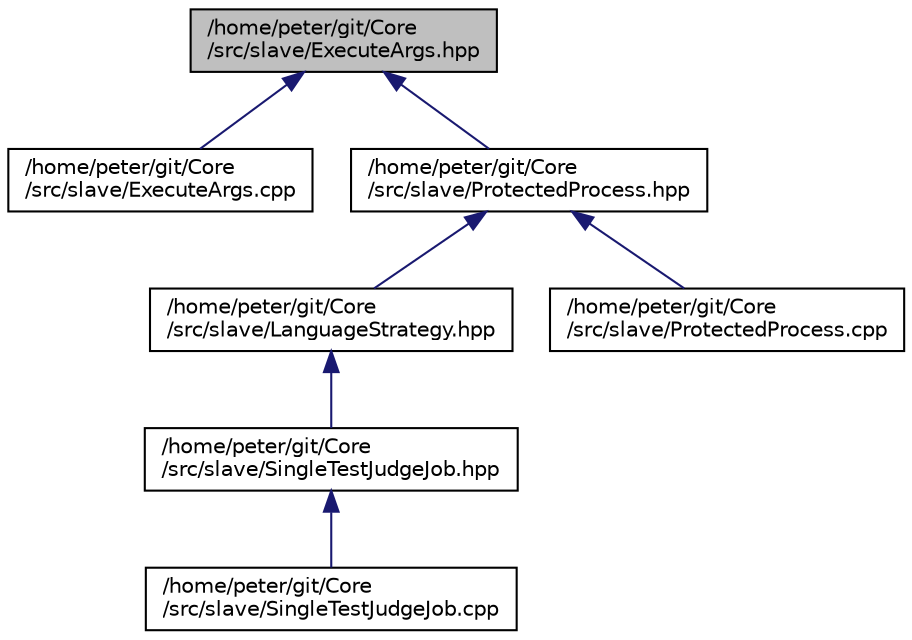 digraph "/home/peter/git/Core/src/slave/ExecuteArgs.hpp"
{
 // LATEX_PDF_SIZE
  edge [fontname="Helvetica",fontsize="10",labelfontname="Helvetica",labelfontsize="10"];
  node [fontname="Helvetica",fontsize="10",shape=record];
  Node4 [label="/home/peter/git/Core\l/src/slave/ExecuteArgs.hpp",height=0.2,width=0.4,color="black", fillcolor="grey75", style="filled", fontcolor="black",tooltip=" "];
  Node4 -> Node5 [dir="back",color="midnightblue",fontsize="10",style="solid",fontname="Helvetica"];
  Node5 [label="/home/peter/git/Core\l/src/slave/ExecuteArgs.cpp",height=0.2,width=0.4,color="black", fillcolor="white", style="filled",URL="$_execute_args_8cpp.html",tooltip=" "];
  Node4 -> Node6 [dir="back",color="midnightblue",fontsize="10",style="solid",fontname="Helvetica"];
  Node6 [label="/home/peter/git/Core\l/src/slave/ProtectedProcess.hpp",height=0.2,width=0.4,color="black", fillcolor="white", style="filled",URL="$_protected_process_8hpp.html",tooltip=" "];
  Node6 -> Node7 [dir="back",color="midnightblue",fontsize="10",style="solid",fontname="Helvetica"];
  Node7 [label="/home/peter/git/Core\l/src/slave/LanguageStrategy.hpp",height=0.2,width=0.4,color="black", fillcolor="white", style="filled",URL="$_language_strategy_8hpp.html",tooltip=" "];
  Node7 -> Node8 [dir="back",color="midnightblue",fontsize="10",style="solid",fontname="Helvetica"];
  Node8 [label="/home/peter/git/Core\l/src/slave/SingleTestJudgeJob.hpp",height=0.2,width=0.4,color="black", fillcolor="white", style="filled",URL="$_single_test_judge_job_8hpp.html",tooltip=" "];
  Node8 -> Node9 [dir="back",color="midnightblue",fontsize="10",style="solid",fontname="Helvetica"];
  Node9 [label="/home/peter/git/Core\l/src/slave/SingleTestJudgeJob.cpp",height=0.2,width=0.4,color="black", fillcolor="white", style="filled",URL="$_single_test_judge_job_8cpp.html",tooltip=" "];
  Node6 -> Node10 [dir="back",color="midnightblue",fontsize="10",style="solid",fontname="Helvetica"];
  Node10 [label="/home/peter/git/Core\l/src/slave/ProtectedProcess.cpp",height=0.2,width=0.4,color="black", fillcolor="white", style="filled",URL="$_protected_process_8cpp.html",tooltip=" "];
}
